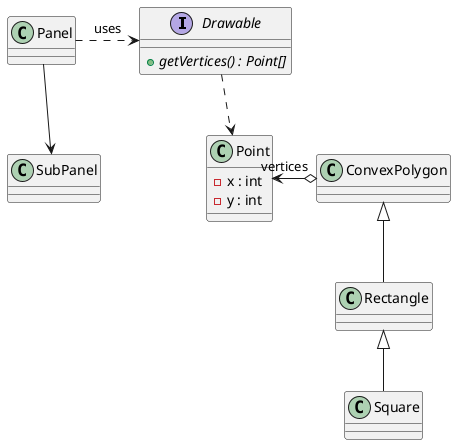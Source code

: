 @startuml

together {
	interface Drawable {
		{abstract} + getVertices() : Point[]
	}

	class Point {
		- x : int
		- y : int
	}

	class Panel
	class SubPanel
}

Panel .> Drawable : uses
Drawable ..> Point
Panel --> SubPanel
together {
ConvexPolygon <|-- Rectangle
Rectangle <|-- Square
Point <-o "vertices" ConvexPolygon
}
@enduml
